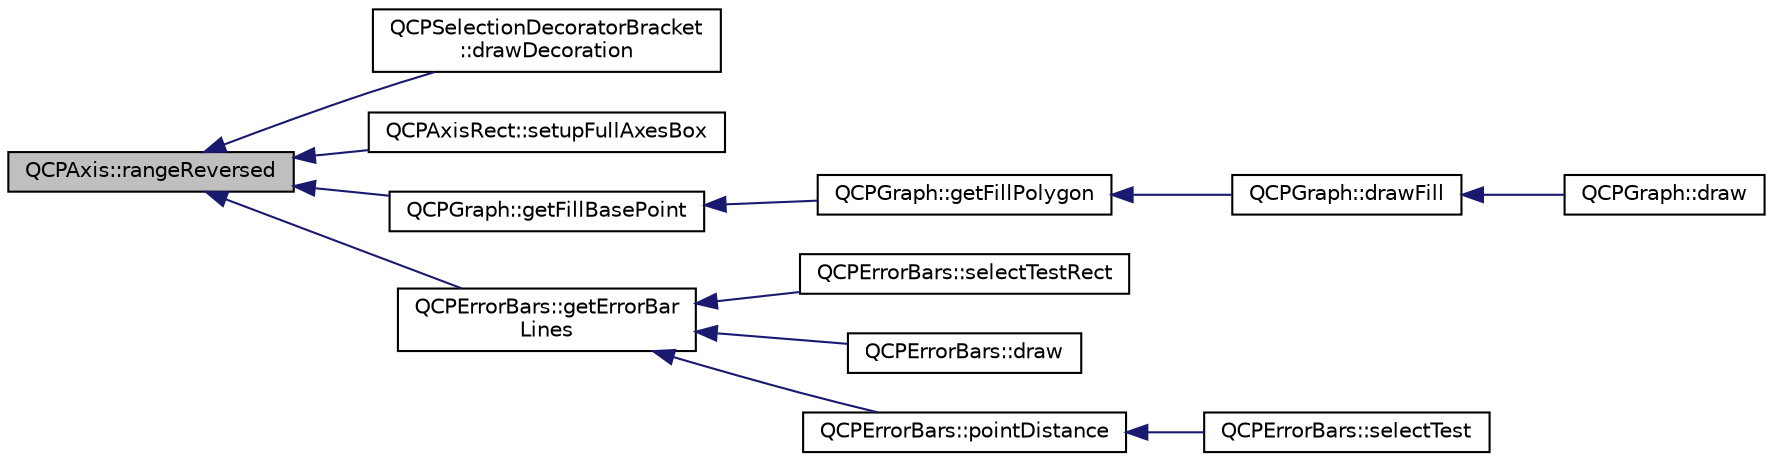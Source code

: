 digraph "QCPAxis::rangeReversed"
{
  edge [fontname="Helvetica",fontsize="10",labelfontname="Helvetica",labelfontsize="10"];
  node [fontname="Helvetica",fontsize="10",shape=record];
  rankdir="LR";
  Node543 [label="QCPAxis::rangeReversed",height=0.2,width=0.4,color="black", fillcolor="grey75", style="filled", fontcolor="black"];
  Node543 -> Node544 [dir="back",color="midnightblue",fontsize="10",style="solid",fontname="Helvetica"];
  Node544 [label="QCPSelectionDecoratorBracket\l::drawDecoration",height=0.2,width=0.4,color="black", fillcolor="white", style="filled",URL="$class_q_c_p_selection_decorator_bracket.html#a9ebe2e729b5012c0a995d788f87fac22"];
  Node543 -> Node545 [dir="back",color="midnightblue",fontsize="10",style="solid",fontname="Helvetica"];
  Node545 [label="QCPAxisRect::setupFullAxesBox",height=0.2,width=0.4,color="black", fillcolor="white", style="filled",URL="$class_q_c_p_axis_rect.html#a5fa906175447b14206954f77fc7f1ef4"];
  Node543 -> Node546 [dir="back",color="midnightblue",fontsize="10",style="solid",fontname="Helvetica"];
  Node546 [label="QCPGraph::getFillBasePoint",height=0.2,width=0.4,color="black", fillcolor="white", style="filled",URL="$class_q_c_p_graph.html#a13f2c756f3114703159c2e604783e208"];
  Node546 -> Node547 [dir="back",color="midnightblue",fontsize="10",style="solid",fontname="Helvetica"];
  Node547 [label="QCPGraph::getFillPolygon",height=0.2,width=0.4,color="black", fillcolor="white", style="filled",URL="$class_q_c_p_graph.html#af73d5fe97cde966785bfd67201e44391"];
  Node547 -> Node548 [dir="back",color="midnightblue",fontsize="10",style="solid",fontname="Helvetica"];
  Node548 [label="QCPGraph::drawFill",height=0.2,width=0.4,color="black", fillcolor="white", style="filled",URL="$class_q_c_p_graph.html#a67c5ea573f604efd8bf121a0b7a380d1"];
  Node548 -> Node549 [dir="back",color="midnightblue",fontsize="10",style="solid",fontname="Helvetica"];
  Node549 [label="QCPGraph::draw",height=0.2,width=0.4,color="black", fillcolor="white", style="filled",URL="$class_q_c_p_graph.html#a2b0849598f06e834b43ce18cd13bcdc3"];
  Node543 -> Node550 [dir="back",color="midnightblue",fontsize="10",style="solid",fontname="Helvetica"];
  Node550 [label="QCPErrorBars::getErrorBar\lLines",height=0.2,width=0.4,color="black", fillcolor="white", style="filled",URL="$class_q_c_p_error_bars.html#abeea5ff0d66732bbfc9b74869d8c552e"];
  Node550 -> Node551 [dir="back",color="midnightblue",fontsize="10",style="solid",fontname="Helvetica"];
  Node551 [label="QCPErrorBars::selectTestRect",height=0.2,width=0.4,color="black", fillcolor="white", style="filled",URL="$class_q_c_p_error_bars.html#ad7c727736599dfb173f0952082e1a5b6"];
  Node550 -> Node552 [dir="back",color="midnightblue",fontsize="10",style="solid",fontname="Helvetica"];
  Node552 [label="QCPErrorBars::draw",height=0.2,width=0.4,color="black", fillcolor="white", style="filled",URL="$class_q_c_p_error_bars.html#a801e85931372abf2a1034bfb2eac5cd2"];
  Node550 -> Node553 [dir="back",color="midnightblue",fontsize="10",style="solid",fontname="Helvetica"];
  Node553 [label="QCPErrorBars::pointDistance",height=0.2,width=0.4,color="black", fillcolor="white", style="filled",URL="$class_q_c_p_error_bars.html#a8e904076bad643f43af28b95f21c1b88"];
  Node553 -> Node554 [dir="back",color="midnightblue",fontsize="10",style="solid",fontname="Helvetica"];
  Node554 [label="QCPErrorBars::selectTest",height=0.2,width=0.4,color="black", fillcolor="white", style="filled",URL="$class_q_c_p_error_bars.html#ac1b6675ef43e32547a3cbcf7b7ac46ed"];
}
